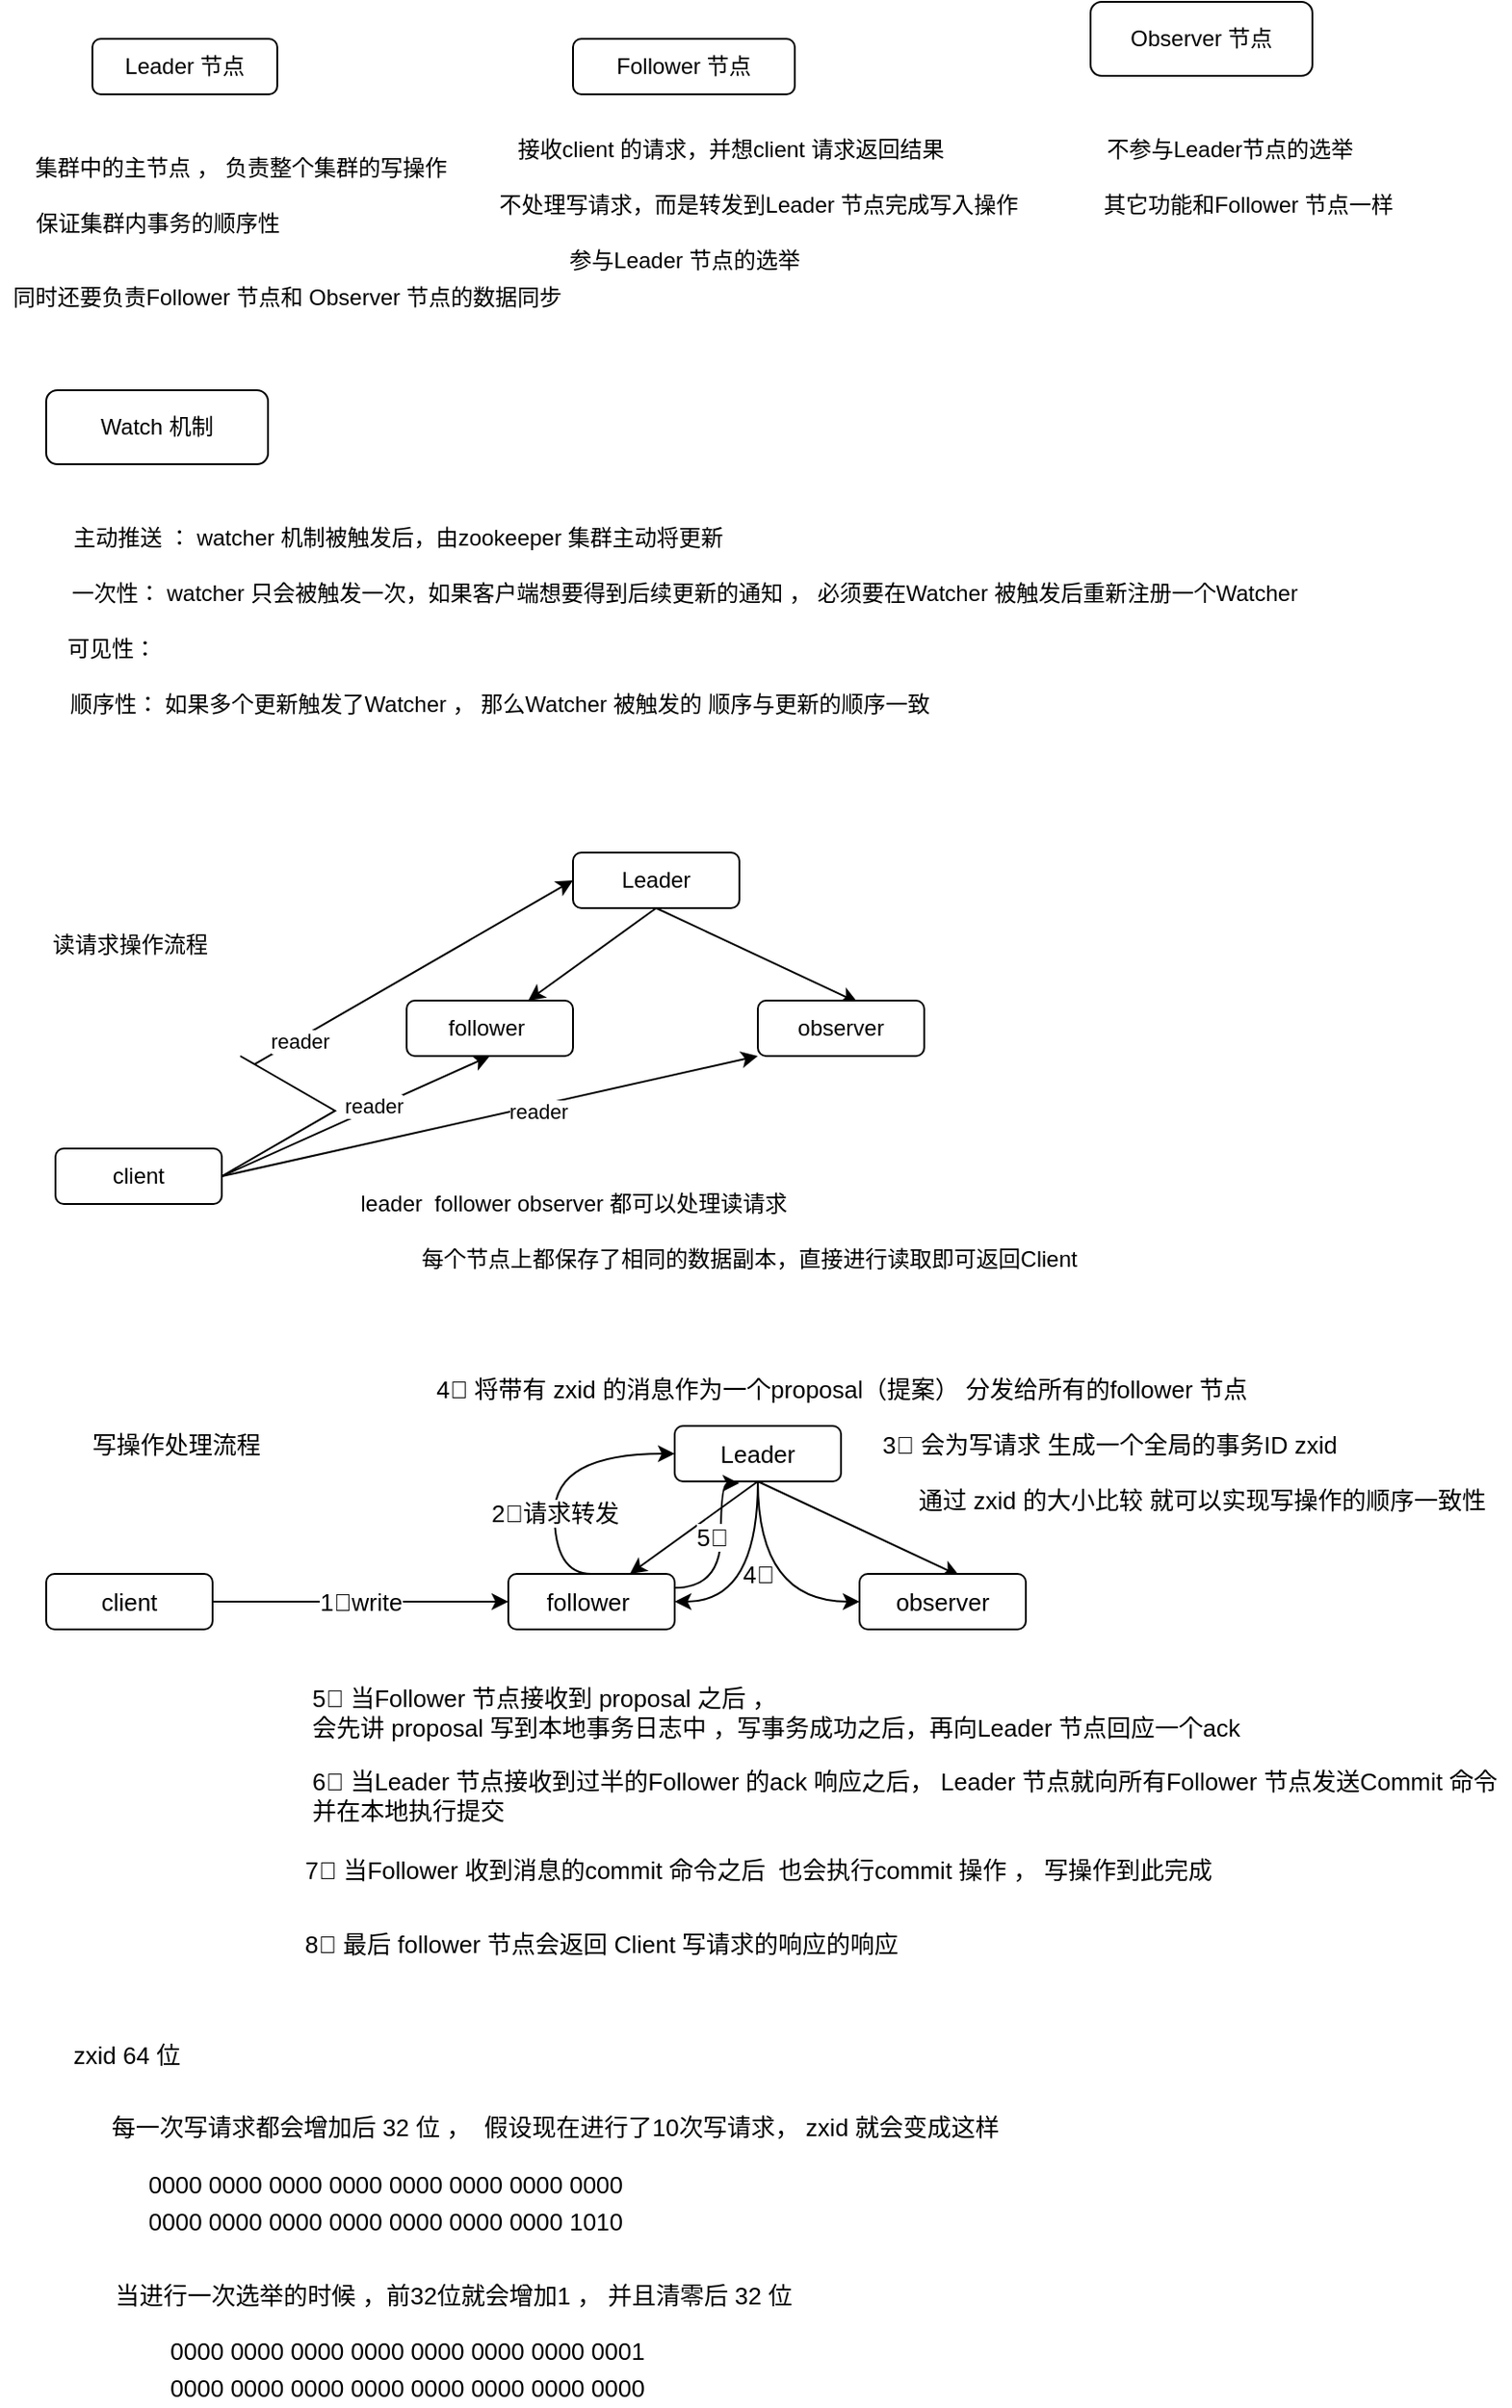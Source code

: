 <mxfile version="14.8.5" type="github">
  <diagram id="P7G8GTeyHRKtR24iW_QI" name="第 1 页">
    <mxGraphModel dx="1298" dy="809" grid="0" gridSize="10" guides="1" tooltips="1" connect="1" arrows="1" fold="1" page="1" pageScale="1" pageWidth="827" pageHeight="1169" math="0" shadow="0">
      <root>
        <mxCell id="0" />
        <mxCell id="1" parent="0" />
        <mxCell id="5PwGi8R45MH65Nu5DJQK-1" value="Leader 节点" style="rounded=1;whiteSpace=wrap;html=1;" vertex="1" parent="1">
          <mxGeometry x="60" y="50" width="100" height="30" as="geometry" />
        </mxCell>
        <mxCell id="5PwGi8R45MH65Nu5DJQK-2" value="Observer 节点" style="rounded=1;whiteSpace=wrap;html=1;" vertex="1" parent="1">
          <mxGeometry x="600" y="30" width="120" height="40" as="geometry" />
        </mxCell>
        <mxCell id="5PwGi8R45MH65Nu5DJQK-3" value="Follower 节点" style="rounded=1;whiteSpace=wrap;html=1;" vertex="1" parent="1">
          <mxGeometry x="320" y="50" width="120" height="30" as="geometry" />
        </mxCell>
        <mxCell id="5PwGi8R45MH65Nu5DJQK-4" value="集群中的主节点 ， 负责整个集群的写操作" style="text;html=1;align=center;verticalAlign=middle;resizable=0;points=[];autosize=1;strokeColor=none;" vertex="1" parent="1">
          <mxGeometry x="20" y="110" width="240" height="20" as="geometry" />
        </mxCell>
        <mxCell id="5PwGi8R45MH65Nu5DJQK-5" value="保证集群内事务的顺序性" style="text;html=1;align=center;verticalAlign=middle;resizable=0;points=[];autosize=1;strokeColor=none;" vertex="1" parent="1">
          <mxGeometry x="20" y="140" width="150" height="20" as="geometry" />
        </mxCell>
        <mxCell id="5PwGi8R45MH65Nu5DJQK-6" value="同时还要负责Follower 节点和 Observer 节点的数据同步" style="text;html=1;align=center;verticalAlign=middle;resizable=0;points=[];autosize=1;strokeColor=none;" vertex="1" parent="1">
          <mxGeometry x="10" y="180" width="310" height="20" as="geometry" />
        </mxCell>
        <mxCell id="5PwGi8R45MH65Nu5DJQK-7" value="接收client 的请求，并想client 请求返回结果" style="text;html=1;align=center;verticalAlign=middle;resizable=0;points=[];autosize=1;strokeColor=none;" vertex="1" parent="1">
          <mxGeometry x="280" y="100" width="250" height="20" as="geometry" />
        </mxCell>
        <mxCell id="5PwGi8R45MH65Nu5DJQK-8" value="不处理写请求，而是转发到Leader 节点完成写入操作" style="text;html=1;align=center;verticalAlign=middle;resizable=0;points=[];autosize=1;strokeColor=none;" vertex="1" parent="1">
          <mxGeometry x="270" y="130" width="300" height="20" as="geometry" />
        </mxCell>
        <mxCell id="5PwGi8R45MH65Nu5DJQK-9" value="参与Leader 节点的选举" style="text;html=1;align=center;verticalAlign=middle;resizable=0;points=[];autosize=1;strokeColor=none;" vertex="1" parent="1">
          <mxGeometry x="310" y="160" width="140" height="20" as="geometry" />
        </mxCell>
        <mxCell id="5PwGi8R45MH65Nu5DJQK-10" value="不参与Leader节点的选举" style="text;html=1;align=center;verticalAlign=middle;resizable=0;points=[];autosize=1;strokeColor=none;" vertex="1" parent="1">
          <mxGeometry x="600" y="100" width="150" height="20" as="geometry" />
        </mxCell>
        <mxCell id="5PwGi8R45MH65Nu5DJQK-11" value="其它功能和Follower 节点一样" style="text;html=1;align=center;verticalAlign=middle;resizable=0;points=[];autosize=1;strokeColor=none;" vertex="1" parent="1">
          <mxGeometry x="600" y="130" width="170" height="20" as="geometry" />
        </mxCell>
        <mxCell id="5PwGi8R45MH65Nu5DJQK-12" value="Watch 机制" style="rounded=1;whiteSpace=wrap;html=1;" vertex="1" parent="1">
          <mxGeometry x="35" y="240" width="120" height="40" as="geometry" />
        </mxCell>
        <mxCell id="5PwGi8R45MH65Nu5DJQK-13" value="主动推送 ： watcher 机制被触发后，由zookeeper 集群主动将更新" style="text;html=1;align=center;verticalAlign=middle;resizable=0;points=[];autosize=1;strokeColor=none;" vertex="1" parent="1">
          <mxGeometry x="40" y="310" width="370" height="20" as="geometry" />
        </mxCell>
        <mxCell id="5PwGi8R45MH65Nu5DJQK-14" value="一次性： watcher 只会被触发一次，如果客户端想要得到后续更新的通知 ， 必须要在Watcher 被触发后重新注册一个Watcher" style="text;html=1;align=center;verticalAlign=middle;resizable=0;points=[];autosize=1;strokeColor=none;" vertex="1" parent="1">
          <mxGeometry x="40" y="340" width="680" height="20" as="geometry" />
        </mxCell>
        <mxCell id="5PwGi8R45MH65Nu5DJQK-15" value="可见性：" style="text;html=1;align=center;verticalAlign=middle;resizable=0;points=[];autosize=1;strokeColor=none;" vertex="1" parent="1">
          <mxGeometry x="40" y="370" width="60" height="20" as="geometry" />
        </mxCell>
        <mxCell id="5PwGi8R45MH65Nu5DJQK-16" value="顺序性： 如果多个更新触发了Watcher ， 那么Watcher 被触发的 顺序与更新的顺序一致" style="text;html=1;align=center;verticalAlign=middle;resizable=0;points=[];autosize=1;strokeColor=none;" vertex="1" parent="1">
          <mxGeometry x="40" y="400" width="480" height="20" as="geometry" />
        </mxCell>
        <mxCell id="5PwGi8R45MH65Nu5DJQK-20" style="rounded=0;orthogonalLoop=1;jettySize=auto;html=1;exitX=0.5;exitY=1;exitDx=0;exitDy=0;" edge="1" parent="1" source="5PwGi8R45MH65Nu5DJQK-17" target="5PwGi8R45MH65Nu5DJQK-18">
          <mxGeometry relative="1" as="geometry" />
        </mxCell>
        <mxCell id="5PwGi8R45MH65Nu5DJQK-21" style="rounded=0;orthogonalLoop=1;jettySize=auto;html=1;exitX=0.5;exitY=1;exitDx=0;exitDy=0;entryX=0.6;entryY=0.033;entryDx=0;entryDy=0;entryPerimeter=0;" edge="1" parent="1" source="5PwGi8R45MH65Nu5DJQK-17" target="5PwGi8R45MH65Nu5DJQK-19">
          <mxGeometry relative="1" as="geometry" />
        </mxCell>
        <mxCell id="5PwGi8R45MH65Nu5DJQK-17" value="Leader" style="rounded=1;whiteSpace=wrap;html=1;" vertex="1" parent="1">
          <mxGeometry x="320" y="490" width="90" height="30" as="geometry" />
        </mxCell>
        <mxCell id="5PwGi8R45MH65Nu5DJQK-18" value="follower&amp;nbsp;" style="rounded=1;whiteSpace=wrap;html=1;" vertex="1" parent="1">
          <mxGeometry x="230" y="570" width="90" height="30" as="geometry" />
        </mxCell>
        <mxCell id="5PwGi8R45MH65Nu5DJQK-19" value="observer" style="rounded=1;whiteSpace=wrap;html=1;" vertex="1" parent="1">
          <mxGeometry x="420" y="570" width="90" height="30" as="geometry" />
        </mxCell>
        <mxCell id="5PwGi8R45MH65Nu5DJQK-23" style="edgeStyle=none;rounded=0;orthogonalLoop=1;jettySize=auto;html=1;entryX=0.5;entryY=1;entryDx=0;entryDy=0;" edge="1" parent="1" target="5PwGi8R45MH65Nu5DJQK-18">
          <mxGeometry relative="1" as="geometry">
            <mxPoint x="130" y="665" as="sourcePoint" />
          </mxGeometry>
        </mxCell>
        <mxCell id="5PwGi8R45MH65Nu5DJQK-25" value="reader" style="edgeLabel;html=1;align=center;verticalAlign=middle;resizable=0;points=[];" vertex="1" connectable="0" parent="5PwGi8R45MH65Nu5DJQK-23">
          <mxGeometry x="0.126" y="2" relative="1" as="geometry">
            <mxPoint x="1" as="offset" />
          </mxGeometry>
        </mxCell>
        <mxCell id="5PwGi8R45MH65Nu5DJQK-24" style="edgeStyle=none;rounded=0;orthogonalLoop=1;jettySize=auto;html=1;exitX=1;exitY=0.5;exitDx=0;exitDy=0;entryX=0;entryY=1;entryDx=0;entryDy=0;" edge="1" parent="1" source="5PwGi8R45MH65Nu5DJQK-22" target="5PwGi8R45MH65Nu5DJQK-19">
          <mxGeometry relative="1" as="geometry" />
        </mxCell>
        <mxCell id="5PwGi8R45MH65Nu5DJQK-26" value="reader" style="edgeLabel;html=1;align=center;verticalAlign=middle;resizable=0;points=[];" vertex="1" connectable="0" parent="5PwGi8R45MH65Nu5DJQK-24">
          <mxGeometry x="0.174" y="-3" relative="1" as="geometry">
            <mxPoint as="offset" />
          </mxGeometry>
        </mxCell>
        <mxCell id="5PwGi8R45MH65Nu5DJQK-27" style="edgeStyle=isometricEdgeStyle;rounded=0;orthogonalLoop=1;jettySize=auto;html=1;exitX=1;exitY=0.5;exitDx=0;exitDy=0;entryX=0;entryY=0.5;entryDx=0;entryDy=0;" edge="1" parent="1" source="5PwGi8R45MH65Nu5DJQK-22" target="5PwGi8R45MH65Nu5DJQK-17">
          <mxGeometry relative="1" as="geometry">
            <Array as="points">
              <mxPoint x="140" y="600" />
              <mxPoint x="210" y="550" />
              <mxPoint x="150" y="580" />
            </Array>
          </mxGeometry>
        </mxCell>
        <mxCell id="5PwGi8R45MH65Nu5DJQK-28" value="reader" style="edgeLabel;html=1;align=center;verticalAlign=middle;resizable=0;points=[];" vertex="1" connectable="0" parent="5PwGi8R45MH65Nu5DJQK-27">
          <mxGeometry x="-0.016" y="-1" relative="1" as="geometry">
            <mxPoint as="offset" />
          </mxGeometry>
        </mxCell>
        <mxCell id="5PwGi8R45MH65Nu5DJQK-22" value="client" style="rounded=1;whiteSpace=wrap;html=1;" vertex="1" parent="1">
          <mxGeometry x="40" y="650" width="90" height="30" as="geometry" />
        </mxCell>
        <mxCell id="5PwGi8R45MH65Nu5DJQK-29" value="leader&amp;nbsp; follower observer 都可以处理读请求" style="text;html=1;align=center;verticalAlign=middle;resizable=0;points=[];autosize=1;strokeColor=none;" vertex="1" parent="1">
          <mxGeometry x="195" y="670" width="250" height="20" as="geometry" />
        </mxCell>
        <mxCell id="5PwGi8R45MH65Nu5DJQK-30" value="每个节点上都保存了相同的数据副本，直接进行读取即可返回Client" style="text;html=1;align=center;verticalAlign=middle;resizable=0;points=[];autosize=1;strokeColor=none;" vertex="1" parent="1">
          <mxGeometry x="230" y="700" width="370" height="20" as="geometry" />
        </mxCell>
        <mxCell id="5PwGi8R45MH65Nu5DJQK-31" value="读请求操作流程" style="text;html=1;align=center;verticalAlign=middle;resizable=0;points=[];autosize=1;strokeColor=none;" vertex="1" parent="1">
          <mxGeometry x="30" y="530" width="100" height="20" as="geometry" />
        </mxCell>
        <mxCell id="5PwGi8R45MH65Nu5DJQK-32" style="rounded=0;orthogonalLoop=1;jettySize=auto;html=1;exitX=0.5;exitY=1;exitDx=0;exitDy=0;fontSize=13;" edge="1" parent="1" source="5PwGi8R45MH65Nu5DJQK-34" target="5PwGi8R45MH65Nu5DJQK-35">
          <mxGeometry relative="1" as="geometry" />
        </mxCell>
        <mxCell id="5PwGi8R45MH65Nu5DJQK-33" style="rounded=0;orthogonalLoop=1;jettySize=auto;html=1;exitX=0.5;exitY=1;exitDx=0;exitDy=0;entryX=0.6;entryY=0.033;entryDx=0;entryDy=0;entryPerimeter=0;fontSize=13;" edge="1" parent="1" source="5PwGi8R45MH65Nu5DJQK-34" target="5PwGi8R45MH65Nu5DJQK-36">
          <mxGeometry relative="1" as="geometry" />
        </mxCell>
        <mxCell id="5PwGi8R45MH65Nu5DJQK-46" style="edgeStyle=orthogonalEdgeStyle;curved=1;rounded=0;orthogonalLoop=1;jettySize=auto;html=1;exitX=0.5;exitY=1;exitDx=0;exitDy=0;entryX=1;entryY=0.5;entryDx=0;entryDy=0;fontSize=13;" edge="1" parent="1" source="5PwGi8R45MH65Nu5DJQK-34" target="5PwGi8R45MH65Nu5DJQK-35">
          <mxGeometry relative="1" as="geometry" />
        </mxCell>
        <mxCell id="5PwGi8R45MH65Nu5DJQK-47" style="edgeStyle=orthogonalEdgeStyle;curved=1;rounded=0;orthogonalLoop=1;jettySize=auto;html=1;exitX=0.5;exitY=1;exitDx=0;exitDy=0;entryX=0;entryY=0.5;entryDx=0;entryDy=0;fontSize=13;" edge="1" parent="1" source="5PwGi8R45MH65Nu5DJQK-34" target="5PwGi8R45MH65Nu5DJQK-36">
          <mxGeometry relative="1" as="geometry" />
        </mxCell>
        <mxCell id="5PwGi8R45MH65Nu5DJQK-34" value="Leader" style="rounded=1;whiteSpace=wrap;html=1;fontSize=13;" vertex="1" parent="1">
          <mxGeometry x="375" y="800" width="90" height="30" as="geometry" />
        </mxCell>
        <mxCell id="5PwGi8R45MH65Nu5DJQK-41" style="edgeStyle=orthogonalEdgeStyle;rounded=0;orthogonalLoop=1;jettySize=auto;html=1;exitX=0.5;exitY=0;exitDx=0;exitDy=0;entryX=0;entryY=0.5;entryDx=0;entryDy=0;curved=1;fontSize=13;" edge="1" parent="1" source="5PwGi8R45MH65Nu5DJQK-35" target="5PwGi8R45MH65Nu5DJQK-34">
          <mxGeometry relative="1" as="geometry">
            <Array as="points">
              <mxPoint x="310" y="880" />
              <mxPoint x="310" y="815" />
            </Array>
          </mxGeometry>
        </mxCell>
        <mxCell id="5PwGi8R45MH65Nu5DJQK-42" value="2⃣️请求转发" style="edgeLabel;html=1;align=center;verticalAlign=middle;resizable=0;points=[];fontSize=13;" vertex="1" connectable="0" parent="5PwGi8R45MH65Nu5DJQK-41">
          <mxGeometry x="-0.293" relative="1" as="geometry">
            <mxPoint as="offset" />
          </mxGeometry>
        </mxCell>
        <mxCell id="5PwGi8R45MH65Nu5DJQK-50" style="edgeStyle=orthogonalEdgeStyle;curved=1;rounded=0;orthogonalLoop=1;jettySize=auto;html=1;exitX=1;exitY=0.25;exitDx=0;exitDy=0;entryX=0.389;entryY=1.033;entryDx=0;entryDy=0;entryPerimeter=0;fontSize=13;" edge="1" parent="1" source="5PwGi8R45MH65Nu5DJQK-35" target="5PwGi8R45MH65Nu5DJQK-34">
          <mxGeometry relative="1" as="geometry">
            <Array as="points">
              <mxPoint x="400" y="888" />
              <mxPoint x="400" y="831" />
            </Array>
          </mxGeometry>
        </mxCell>
        <mxCell id="5PwGi8R45MH65Nu5DJQK-51" value="5⃣️" style="edgeLabel;html=1;align=center;verticalAlign=middle;resizable=0;points=[];fontSize=13;" vertex="1" connectable="0" parent="5PwGi8R45MH65Nu5DJQK-50">
          <mxGeometry x="0.147" y="5" relative="1" as="geometry">
            <mxPoint as="offset" />
          </mxGeometry>
        </mxCell>
        <mxCell id="5PwGi8R45MH65Nu5DJQK-35" value="follower&amp;nbsp;" style="rounded=1;whiteSpace=wrap;html=1;fontSize=13;" vertex="1" parent="1">
          <mxGeometry x="285" y="880" width="90" height="30" as="geometry" />
        </mxCell>
        <mxCell id="5PwGi8R45MH65Nu5DJQK-36" value="observer" style="rounded=1;whiteSpace=wrap;html=1;fontSize=13;" vertex="1" parent="1">
          <mxGeometry x="475" y="880" width="90" height="30" as="geometry" />
        </mxCell>
        <mxCell id="5PwGi8R45MH65Nu5DJQK-39" value="1⃣️write" style="rounded=0;orthogonalLoop=1;jettySize=auto;html=1;exitX=1;exitY=0.5;exitDx=0;exitDy=0;entryX=0;entryY=0.5;entryDx=0;entryDy=0;fontSize=13;" edge="1" parent="1" source="5PwGi8R45MH65Nu5DJQK-38" target="5PwGi8R45MH65Nu5DJQK-35">
          <mxGeometry relative="1" as="geometry" />
        </mxCell>
        <mxCell id="5PwGi8R45MH65Nu5DJQK-38" value="client" style="rounded=1;whiteSpace=wrap;html=1;fontSize=13;" vertex="1" parent="1">
          <mxGeometry x="35" y="880" width="90" height="30" as="geometry" />
        </mxCell>
        <mxCell id="5PwGi8R45MH65Nu5DJQK-40" value="写操作处理流程" style="text;html=1;align=center;verticalAlign=middle;resizable=0;points=[];autosize=1;strokeColor=none;fontSize=13;" vertex="1" parent="1">
          <mxGeometry x="50" y="800" width="110" height="20" as="geometry" />
        </mxCell>
        <mxCell id="5PwGi8R45MH65Nu5DJQK-43" value="3⃣️ 会为写请求 生成一个全局的事务ID zxid" style="text;html=1;align=center;verticalAlign=middle;resizable=0;points=[];autosize=1;strokeColor=none;fontSize=13;" vertex="1" parent="1">
          <mxGeometry x="480" y="800" width="260" height="20" as="geometry" />
        </mxCell>
        <mxCell id="5PwGi8R45MH65Nu5DJQK-44" value="通过 zxid 的大小比较 就可以实现写操作的顺序一致性" style="text;html=1;align=center;verticalAlign=middle;resizable=0;points=[];autosize=1;strokeColor=none;fontSize=13;" vertex="1" parent="1">
          <mxGeometry x="500" y="830" width="320" height="20" as="geometry" />
        </mxCell>
        <mxCell id="5PwGi8R45MH65Nu5DJQK-45" value="4⃣️ 将带有 zxid 的消息作为一个proposal（提案） 分发给所有的follower 节点" style="text;html=1;align=center;verticalAlign=middle;resizable=0;points=[];autosize=1;strokeColor=none;fontSize=13;" vertex="1" parent="1">
          <mxGeometry x="240" y="770" width="450" height="20" as="geometry" />
        </mxCell>
        <mxCell id="5PwGi8R45MH65Nu5DJQK-48" value="4⃣️" style="text;html=1;align=center;verticalAlign=middle;resizable=0;points=[];autosize=1;strokeColor=none;fontSize=13;" vertex="1" parent="1">
          <mxGeometry x="405" y="870" width="30" height="20" as="geometry" />
        </mxCell>
        <mxCell id="5PwGi8R45MH65Nu5DJQK-49" value="5⃣️ 当Follower 节点接收到 proposal 之后 ，&lt;br style=&quot;font-size: 13px;&quot;&gt;会先讲 proposal 写到本地事务日志中 ，写事务成功之后，再向Leader 节点回应一个ack" style="text;html=1;align=left;verticalAlign=middle;resizable=0;points=[];autosize=1;strokeColor=none;fontSize=13;" vertex="1" parent="1">
          <mxGeometry x="177" y="935" width="520" height="40" as="geometry" />
        </mxCell>
        <mxCell id="5PwGi8R45MH65Nu5DJQK-52" value="6⃣️ 当Leader 节点接收到过半的Follower 的ack 响应之后， Leader 节点就向所有Follower 节点发送Commit 命令&lt;br style=&quot;font-size: 13px;&quot;&gt;并在本地执行提交" style="text;html=1;align=left;verticalAlign=middle;resizable=0;points=[];autosize=1;strokeColor=none;fontSize=13;" vertex="1" parent="1">
          <mxGeometry x="177" y="980" width="650" height="40" as="geometry" />
        </mxCell>
        <mxCell id="5PwGi8R45MH65Nu5DJQK-53" value="7⃣️ 当Follower 收到消息的commit 命令之后&amp;nbsp; 也会执行commit 操作 ， 写操作到此完成" style="text;html=1;align=center;verticalAlign=middle;resizable=0;points=[];autosize=1;strokeColor=none;fontSize=13;" vertex="1" parent="1">
          <mxGeometry x="170" y="1030" width="500" height="20" as="geometry" />
        </mxCell>
        <mxCell id="5PwGi8R45MH65Nu5DJQK-54" value="8⃣️ 最后 follower 节点会返回 Client 写请求的响应的响应" style="text;html=1;align=center;verticalAlign=middle;resizable=0;points=[];autosize=1;strokeColor=none;fontSize=13;" vertex="1" parent="1">
          <mxGeometry x="170" y="1070" width="330" height="20" as="geometry" />
        </mxCell>
        <mxCell id="5PwGi8R45MH65Nu5DJQK-55" value="zxid 64 位&amp;nbsp;" style="text;html=1;align=center;verticalAlign=middle;resizable=0;points=[];autosize=1;strokeColor=none;fontSize=13;" vertex="1" parent="1">
          <mxGeometry x="40" y="1130" width="80" height="20" as="geometry" />
        </mxCell>
        <mxCell id="5PwGi8R45MH65Nu5DJQK-56" value="每一次写请求都会增加后 32 位 ，&amp;nbsp; 假设现在进行了10次写请求， zxid 就会变成这样" style="text;html=1;align=center;verticalAlign=middle;resizable=0;points=[];autosize=1;strokeColor=none;fontSize=13;" vertex="1" parent="1">
          <mxGeometry x="60" y="1169" width="500" height="20" as="geometry" />
        </mxCell>
        <mxCell id="5PwGi8R45MH65Nu5DJQK-57" value="0000 0000 0000 0000 0000 0000 0000 0000&amp;nbsp;" style="text;html=1;align=center;verticalAlign=middle;resizable=0;points=[];autosize=1;strokeColor=none;fontSize=13;" vertex="1" parent="1">
          <mxGeometry x="80" y="1200" width="280" height="20" as="geometry" />
        </mxCell>
        <mxCell id="5PwGi8R45MH65Nu5DJQK-58" value="0000 0000 0000 0000 0000 0000 0000 1010&amp;nbsp;" style="text;html=1;align=center;verticalAlign=middle;resizable=0;points=[];autosize=1;strokeColor=none;fontSize=13;" vertex="1" parent="1">
          <mxGeometry x="80" y="1220" width="280" height="20" as="geometry" />
        </mxCell>
        <mxCell id="5PwGi8R45MH65Nu5DJQK-59" value="当进行一次选举的时候 ，前32位就会增加1 ， 并且清零后 32 位" style="text;html=1;align=center;verticalAlign=middle;resizable=0;points=[];autosize=1;strokeColor=none;fontSize=13;" vertex="1" parent="1">
          <mxGeometry x="65" y="1260" width="380" height="20" as="geometry" />
        </mxCell>
        <mxCell id="5PwGi8R45MH65Nu5DJQK-60" value="0000 0000 0000 0000 0000 0000 0000 0001" style="text;html=1;align=center;verticalAlign=middle;resizable=0;points=[];autosize=1;strokeColor=none;fontSize=13;" vertex="1" parent="1">
          <mxGeometry x="95" y="1290" width="270" height="20" as="geometry" />
        </mxCell>
        <mxCell id="5PwGi8R45MH65Nu5DJQK-61" value="0000 0000 0000 0000 0000 0000 0000 0000" style="text;html=1;align=center;verticalAlign=middle;resizable=0;points=[];autosize=1;strokeColor=none;fontSize=13;" vertex="1" parent="1">
          <mxGeometry x="95" y="1310" width="270" height="20" as="geometry" />
        </mxCell>
      </root>
    </mxGraphModel>
  </diagram>
</mxfile>
